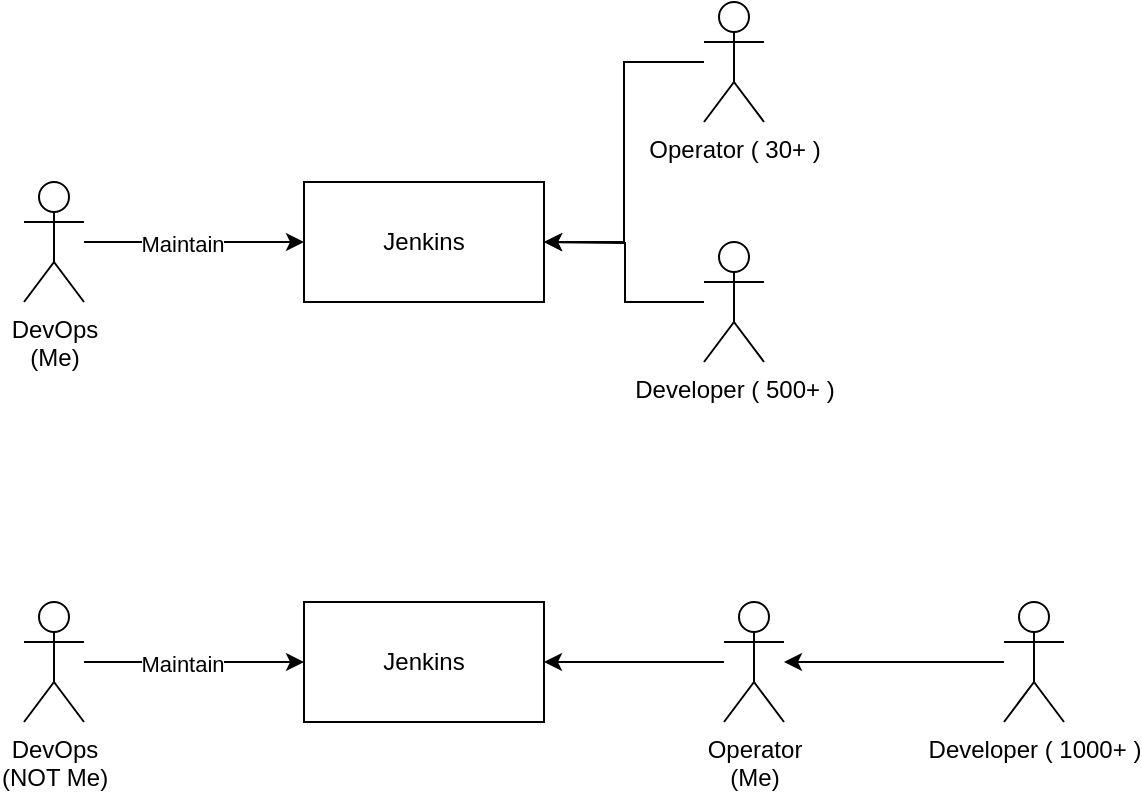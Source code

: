<mxfile version="25.0.3">
  <diagram name="Page-1" id="BQq5jFl8v_tS8-v_Nik7">
    <mxGraphModel dx="1224" dy="566" grid="1" gridSize="10" guides="1" tooltips="1" connect="1" arrows="1" fold="1" page="1" pageScale="1" pageWidth="850" pageHeight="1100" math="0" shadow="0">
      <root>
        <mxCell id="0" />
        <mxCell id="1" parent="0" />
        <mxCell id="fPDWzeKnm7gVpnzR8Eok-4" style="edgeStyle=orthogonalEdgeStyle;rounded=0;orthogonalLoop=1;jettySize=auto;html=1;entryX=0;entryY=0.5;entryDx=0;entryDy=0;" edge="1" parent="1" source="fPDWzeKnm7gVpnzR8Eok-1" target="fPDWzeKnm7gVpnzR8Eok-2">
          <mxGeometry relative="1" as="geometry" />
        </mxCell>
        <mxCell id="fPDWzeKnm7gVpnzR8Eok-5" value="Maintain" style="edgeLabel;html=1;align=center;verticalAlign=middle;resizable=0;points=[];" vertex="1" connectable="0" parent="fPDWzeKnm7gVpnzR8Eok-4">
          <mxGeometry x="-0.109" y="-1" relative="1" as="geometry">
            <mxPoint as="offset" />
          </mxGeometry>
        </mxCell>
        <mxCell id="fPDWzeKnm7gVpnzR8Eok-1" value="DevOps&lt;div&gt;(Me)&lt;/div&gt;" style="shape=umlActor;verticalLabelPosition=bottom;verticalAlign=top;html=1;outlineConnect=0;" vertex="1" parent="1">
          <mxGeometry x="60" y="170" width="30" height="60" as="geometry" />
        </mxCell>
        <mxCell id="fPDWzeKnm7gVpnzR8Eok-2" value="Jenkins" style="rounded=0;whiteSpace=wrap;html=1;" vertex="1" parent="1">
          <mxGeometry x="200" y="170" width="120" height="60" as="geometry" />
        </mxCell>
        <mxCell id="fPDWzeKnm7gVpnzR8Eok-8" style="edgeStyle=orthogonalEdgeStyle;rounded=0;orthogonalLoop=1;jettySize=auto;html=1;entryX=1;entryY=0.5;entryDx=0;entryDy=0;" edge="1" parent="1" source="fPDWzeKnm7gVpnzR8Eok-6" target="fPDWzeKnm7gVpnzR8Eok-2">
          <mxGeometry relative="1" as="geometry" />
        </mxCell>
        <mxCell id="fPDWzeKnm7gVpnzR8Eok-6" value="Operator ( 30+ )" style="shape=umlActor;verticalLabelPosition=bottom;verticalAlign=top;html=1;outlineConnect=0;" vertex="1" parent="1">
          <mxGeometry x="400" y="80" width="30" height="60" as="geometry" />
        </mxCell>
        <mxCell id="fPDWzeKnm7gVpnzR8Eok-9" style="edgeStyle=orthogonalEdgeStyle;rounded=0;orthogonalLoop=1;jettySize=auto;html=1;" edge="1" parent="1" source="fPDWzeKnm7gVpnzR8Eok-7">
          <mxGeometry relative="1" as="geometry">
            <mxPoint x="320" y="200" as="targetPoint" />
          </mxGeometry>
        </mxCell>
        <mxCell id="fPDWzeKnm7gVpnzR8Eok-7" value="Developer ( 500+ )" style="shape=umlActor;verticalLabelPosition=bottom;verticalAlign=top;html=1;outlineConnect=0;" vertex="1" parent="1">
          <mxGeometry x="400" y="200" width="30" height="60" as="geometry" />
        </mxCell>
        <mxCell id="fPDWzeKnm7gVpnzR8Eok-13" style="edgeStyle=orthogonalEdgeStyle;rounded=0;orthogonalLoop=1;jettySize=auto;html=1;entryX=0;entryY=0.5;entryDx=0;entryDy=0;" edge="1" parent="1" source="fPDWzeKnm7gVpnzR8Eok-15" target="fPDWzeKnm7gVpnzR8Eok-16">
          <mxGeometry relative="1" as="geometry" />
        </mxCell>
        <mxCell id="fPDWzeKnm7gVpnzR8Eok-14" value="Maintain" style="edgeLabel;html=1;align=center;verticalAlign=middle;resizable=0;points=[];" vertex="1" connectable="0" parent="fPDWzeKnm7gVpnzR8Eok-13">
          <mxGeometry x="-0.109" y="-1" relative="1" as="geometry">
            <mxPoint as="offset" />
          </mxGeometry>
        </mxCell>
        <mxCell id="fPDWzeKnm7gVpnzR8Eok-15" value="DevOps&lt;div&gt;(NOT Me)&lt;/div&gt;" style="shape=umlActor;verticalLabelPosition=bottom;verticalAlign=top;html=1;outlineConnect=0;" vertex="1" parent="1">
          <mxGeometry x="60" y="380" width="30" height="60" as="geometry" />
        </mxCell>
        <mxCell id="fPDWzeKnm7gVpnzR8Eok-16" value="Jenkins" style="rounded=0;whiteSpace=wrap;html=1;" vertex="1" parent="1">
          <mxGeometry x="200" y="380" width="120" height="60" as="geometry" />
        </mxCell>
        <mxCell id="fPDWzeKnm7gVpnzR8Eok-19" style="edgeStyle=orthogonalEdgeStyle;rounded=0;orthogonalLoop=1;jettySize=auto;html=1;entryX=1;entryY=0.5;entryDx=0;entryDy=0;" edge="1" parent="1" source="fPDWzeKnm7gVpnzR8Eok-17" target="fPDWzeKnm7gVpnzR8Eok-16">
          <mxGeometry relative="1" as="geometry" />
        </mxCell>
        <mxCell id="fPDWzeKnm7gVpnzR8Eok-17" value="Operator&lt;div&gt;(Me)&lt;/div&gt;" style="shape=umlActor;verticalLabelPosition=bottom;verticalAlign=top;html=1;outlineConnect=0;" vertex="1" parent="1">
          <mxGeometry x="410" y="380" width="30" height="60" as="geometry" />
        </mxCell>
        <mxCell id="fPDWzeKnm7gVpnzR8Eok-22" style="edgeStyle=orthogonalEdgeStyle;rounded=0;orthogonalLoop=1;jettySize=auto;html=1;" edge="1" parent="1" source="fPDWzeKnm7gVpnzR8Eok-20" target="fPDWzeKnm7gVpnzR8Eok-17">
          <mxGeometry relative="1" as="geometry" />
        </mxCell>
        <mxCell id="fPDWzeKnm7gVpnzR8Eok-20" value="Developer ( 1000+ )" style="shape=umlActor;verticalLabelPosition=bottom;verticalAlign=top;html=1;outlineConnect=0;" vertex="1" parent="1">
          <mxGeometry x="550" y="380" width="30" height="60" as="geometry" />
        </mxCell>
      </root>
    </mxGraphModel>
  </diagram>
</mxfile>
